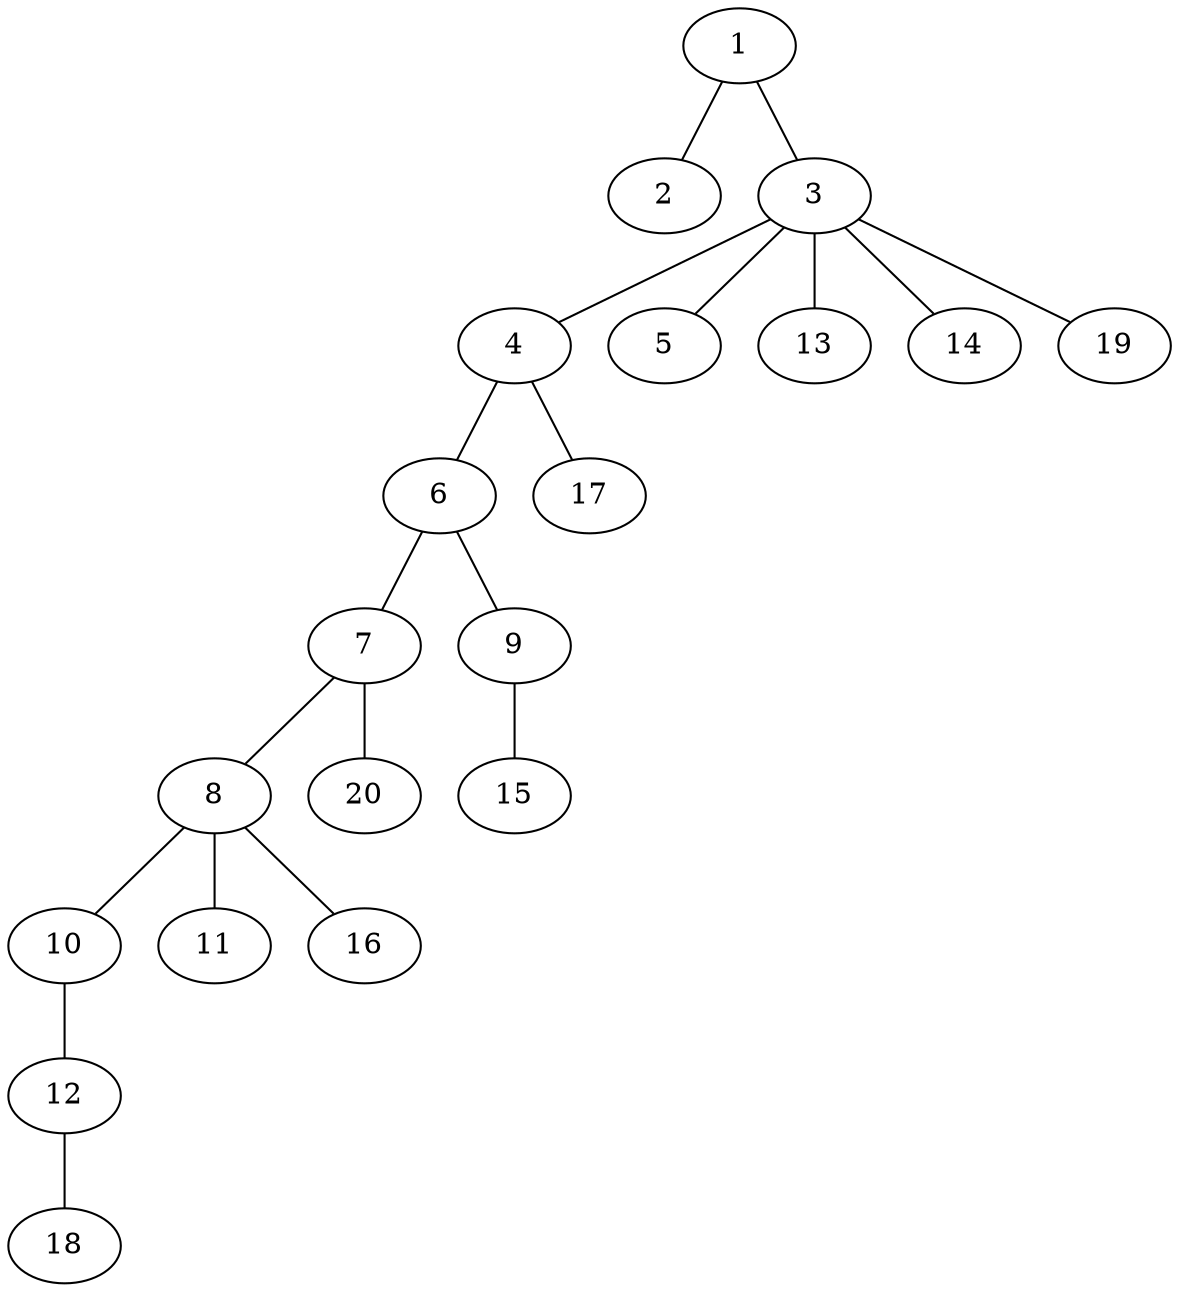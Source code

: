 graph graphname {1--2
1--3
3--4
3--5
3--13
3--14
3--19
4--6
4--17
6--7
6--9
7--8
7--20
8--10
8--11
8--16
9--15
10--12
12--18
}